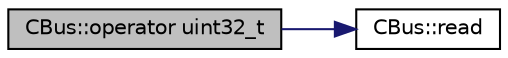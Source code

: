 digraph "CBus::operator uint32_t"
{
  edge [fontname="Helvetica",fontsize="10",labelfontname="Helvetica",labelfontsize="10"];
  node [fontname="Helvetica",fontsize="10",shape=record];
  rankdir="LR";
  Node1 [label="CBus::operator uint32_t",height=0.2,width=0.4,color="black", fillcolor="grey75", style="filled" fontcolor="black"];
  Node1 -> Node2 [color="midnightblue",fontsize="10",style="solid",fontname="Helvetica"];
  Node2 [label="CBus::read",height=0.2,width=0.4,color="black", fillcolor="white", style="filled",URL="$de/d89/class_c_bus.html#ae5c9d649c6f6b22a93fb29e0152a57c1"];
}
